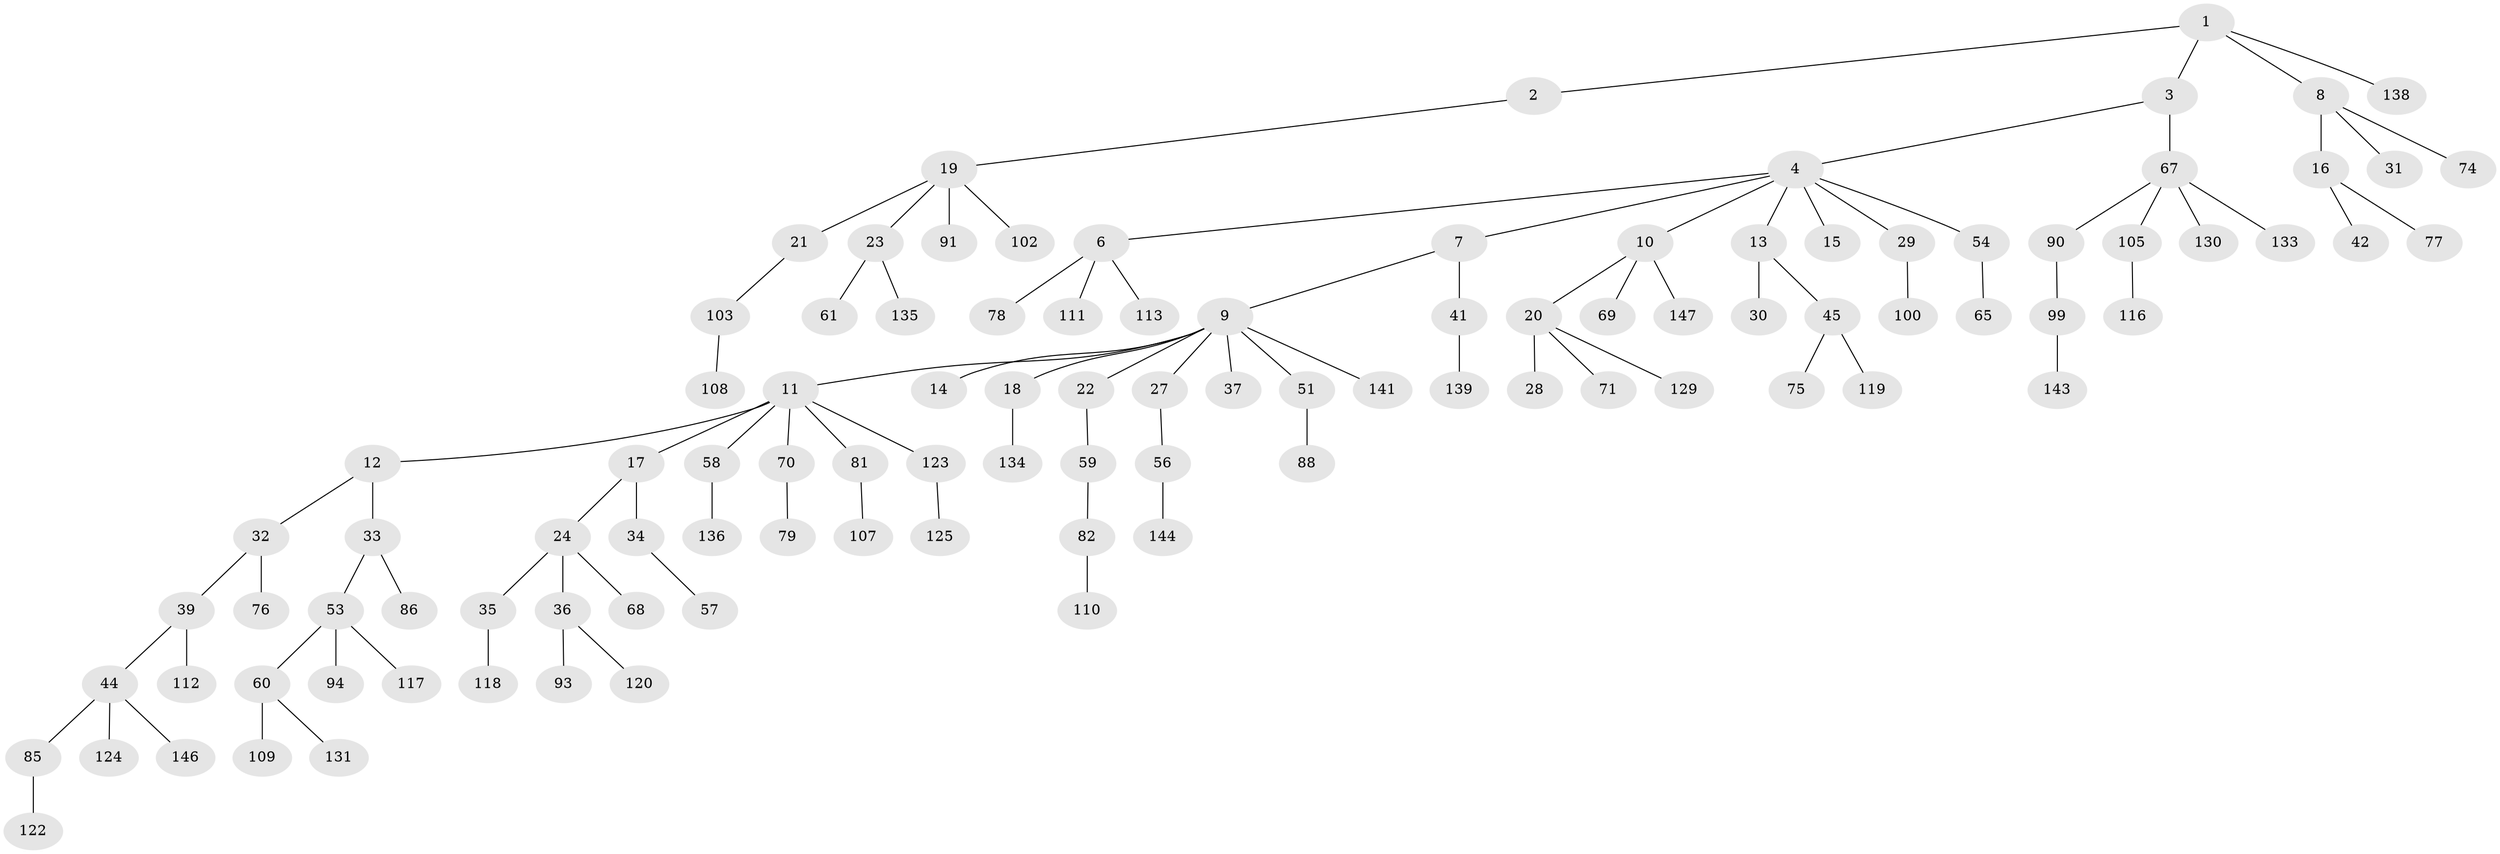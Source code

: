 // original degree distribution, {5: 0.013605442176870748, 3: 0.1292517006802721, 8: 0.006802721088435374, 2: 0.2925170068027211, 4: 0.08163265306122448, 9: 0.006802721088435374, 6: 0.006802721088435374, 1: 0.46258503401360546}
// Generated by graph-tools (version 1.1) at 2025/42/03/06/25 10:42:03]
// undirected, 104 vertices, 103 edges
graph export_dot {
graph [start="1"]
  node [color=gray90,style=filled];
  1 [super="+26"];
  2 [super="+89"];
  3 [super="+48"];
  4 [super="+5"];
  6 [super="+50"];
  7 [super="+43"];
  8;
  9 [super="+64"];
  10 [super="+80"];
  11 [super="+63"];
  12 [super="+96"];
  13;
  14;
  15;
  16 [super="+25"];
  17 [super="+38"];
  18;
  19 [super="+83"];
  20 [super="+47"];
  21 [super="+72"];
  22 [super="+52"];
  23;
  24;
  27;
  28 [super="+92"];
  29 [super="+73"];
  30;
  31;
  32 [super="+114"];
  33;
  34 [super="+40"];
  35 [super="+128"];
  36 [super="+62"];
  37;
  39 [super="+106"];
  41 [super="+46"];
  42 [super="+55"];
  44 [super="+95"];
  45 [super="+49"];
  51 [super="+84"];
  53;
  54;
  56;
  57;
  58 [super="+66"];
  59;
  60 [super="+97"];
  61 [super="+126"];
  65;
  67 [super="+87"];
  68 [super="+127"];
  69 [super="+140"];
  70;
  71;
  74;
  75;
  76 [super="+132"];
  77;
  78 [super="+104"];
  79 [super="+121"];
  81;
  82 [super="+115"];
  85 [super="+101"];
  86;
  88;
  90;
  91 [super="+98"];
  93;
  94;
  99;
  100;
  102;
  103;
  105;
  107 [super="+142"];
  108;
  109;
  110;
  111;
  112;
  113;
  116;
  117;
  118;
  119;
  120;
  122 [super="+145"];
  123;
  124;
  125;
  129;
  130;
  131;
  133;
  134 [super="+137"];
  135;
  136;
  138;
  139;
  141;
  143;
  144;
  146;
  147;
  1 -- 2;
  1 -- 3;
  1 -- 8;
  1 -- 138;
  2 -- 19;
  3 -- 4;
  3 -- 67;
  4 -- 6;
  4 -- 7;
  4 -- 10;
  4 -- 15;
  4 -- 29;
  4 -- 54;
  4 -- 13;
  6 -- 78;
  6 -- 113;
  6 -- 111;
  7 -- 9;
  7 -- 41;
  8 -- 16;
  8 -- 31;
  8 -- 74;
  9 -- 11;
  9 -- 14;
  9 -- 18;
  9 -- 22;
  9 -- 27;
  9 -- 37;
  9 -- 51;
  9 -- 141;
  10 -- 20;
  10 -- 69;
  10 -- 147;
  11 -- 12;
  11 -- 17;
  11 -- 58;
  11 -- 81;
  11 -- 123;
  11 -- 70;
  12 -- 32;
  12 -- 33;
  13 -- 30;
  13 -- 45;
  16 -- 42;
  16 -- 77;
  17 -- 24;
  17 -- 34;
  18 -- 134;
  19 -- 21;
  19 -- 23;
  19 -- 91;
  19 -- 102;
  20 -- 28;
  20 -- 71;
  20 -- 129;
  21 -- 103;
  22 -- 59;
  23 -- 61;
  23 -- 135;
  24 -- 35;
  24 -- 36;
  24 -- 68;
  27 -- 56;
  29 -- 100;
  32 -- 39;
  32 -- 76;
  33 -- 53;
  33 -- 86;
  34 -- 57;
  35 -- 118;
  36 -- 120;
  36 -- 93;
  39 -- 44;
  39 -- 112;
  41 -- 139;
  44 -- 85;
  44 -- 146;
  44 -- 124;
  45 -- 75;
  45 -- 119;
  51 -- 88;
  53 -- 60;
  53 -- 94;
  53 -- 117;
  54 -- 65;
  56 -- 144;
  58 -- 136;
  59 -- 82;
  60 -- 109;
  60 -- 131;
  67 -- 90;
  67 -- 133;
  67 -- 105;
  67 -- 130;
  70 -- 79;
  81 -- 107;
  82 -- 110;
  85 -- 122;
  90 -- 99;
  99 -- 143;
  103 -- 108;
  105 -- 116;
  123 -- 125;
}
